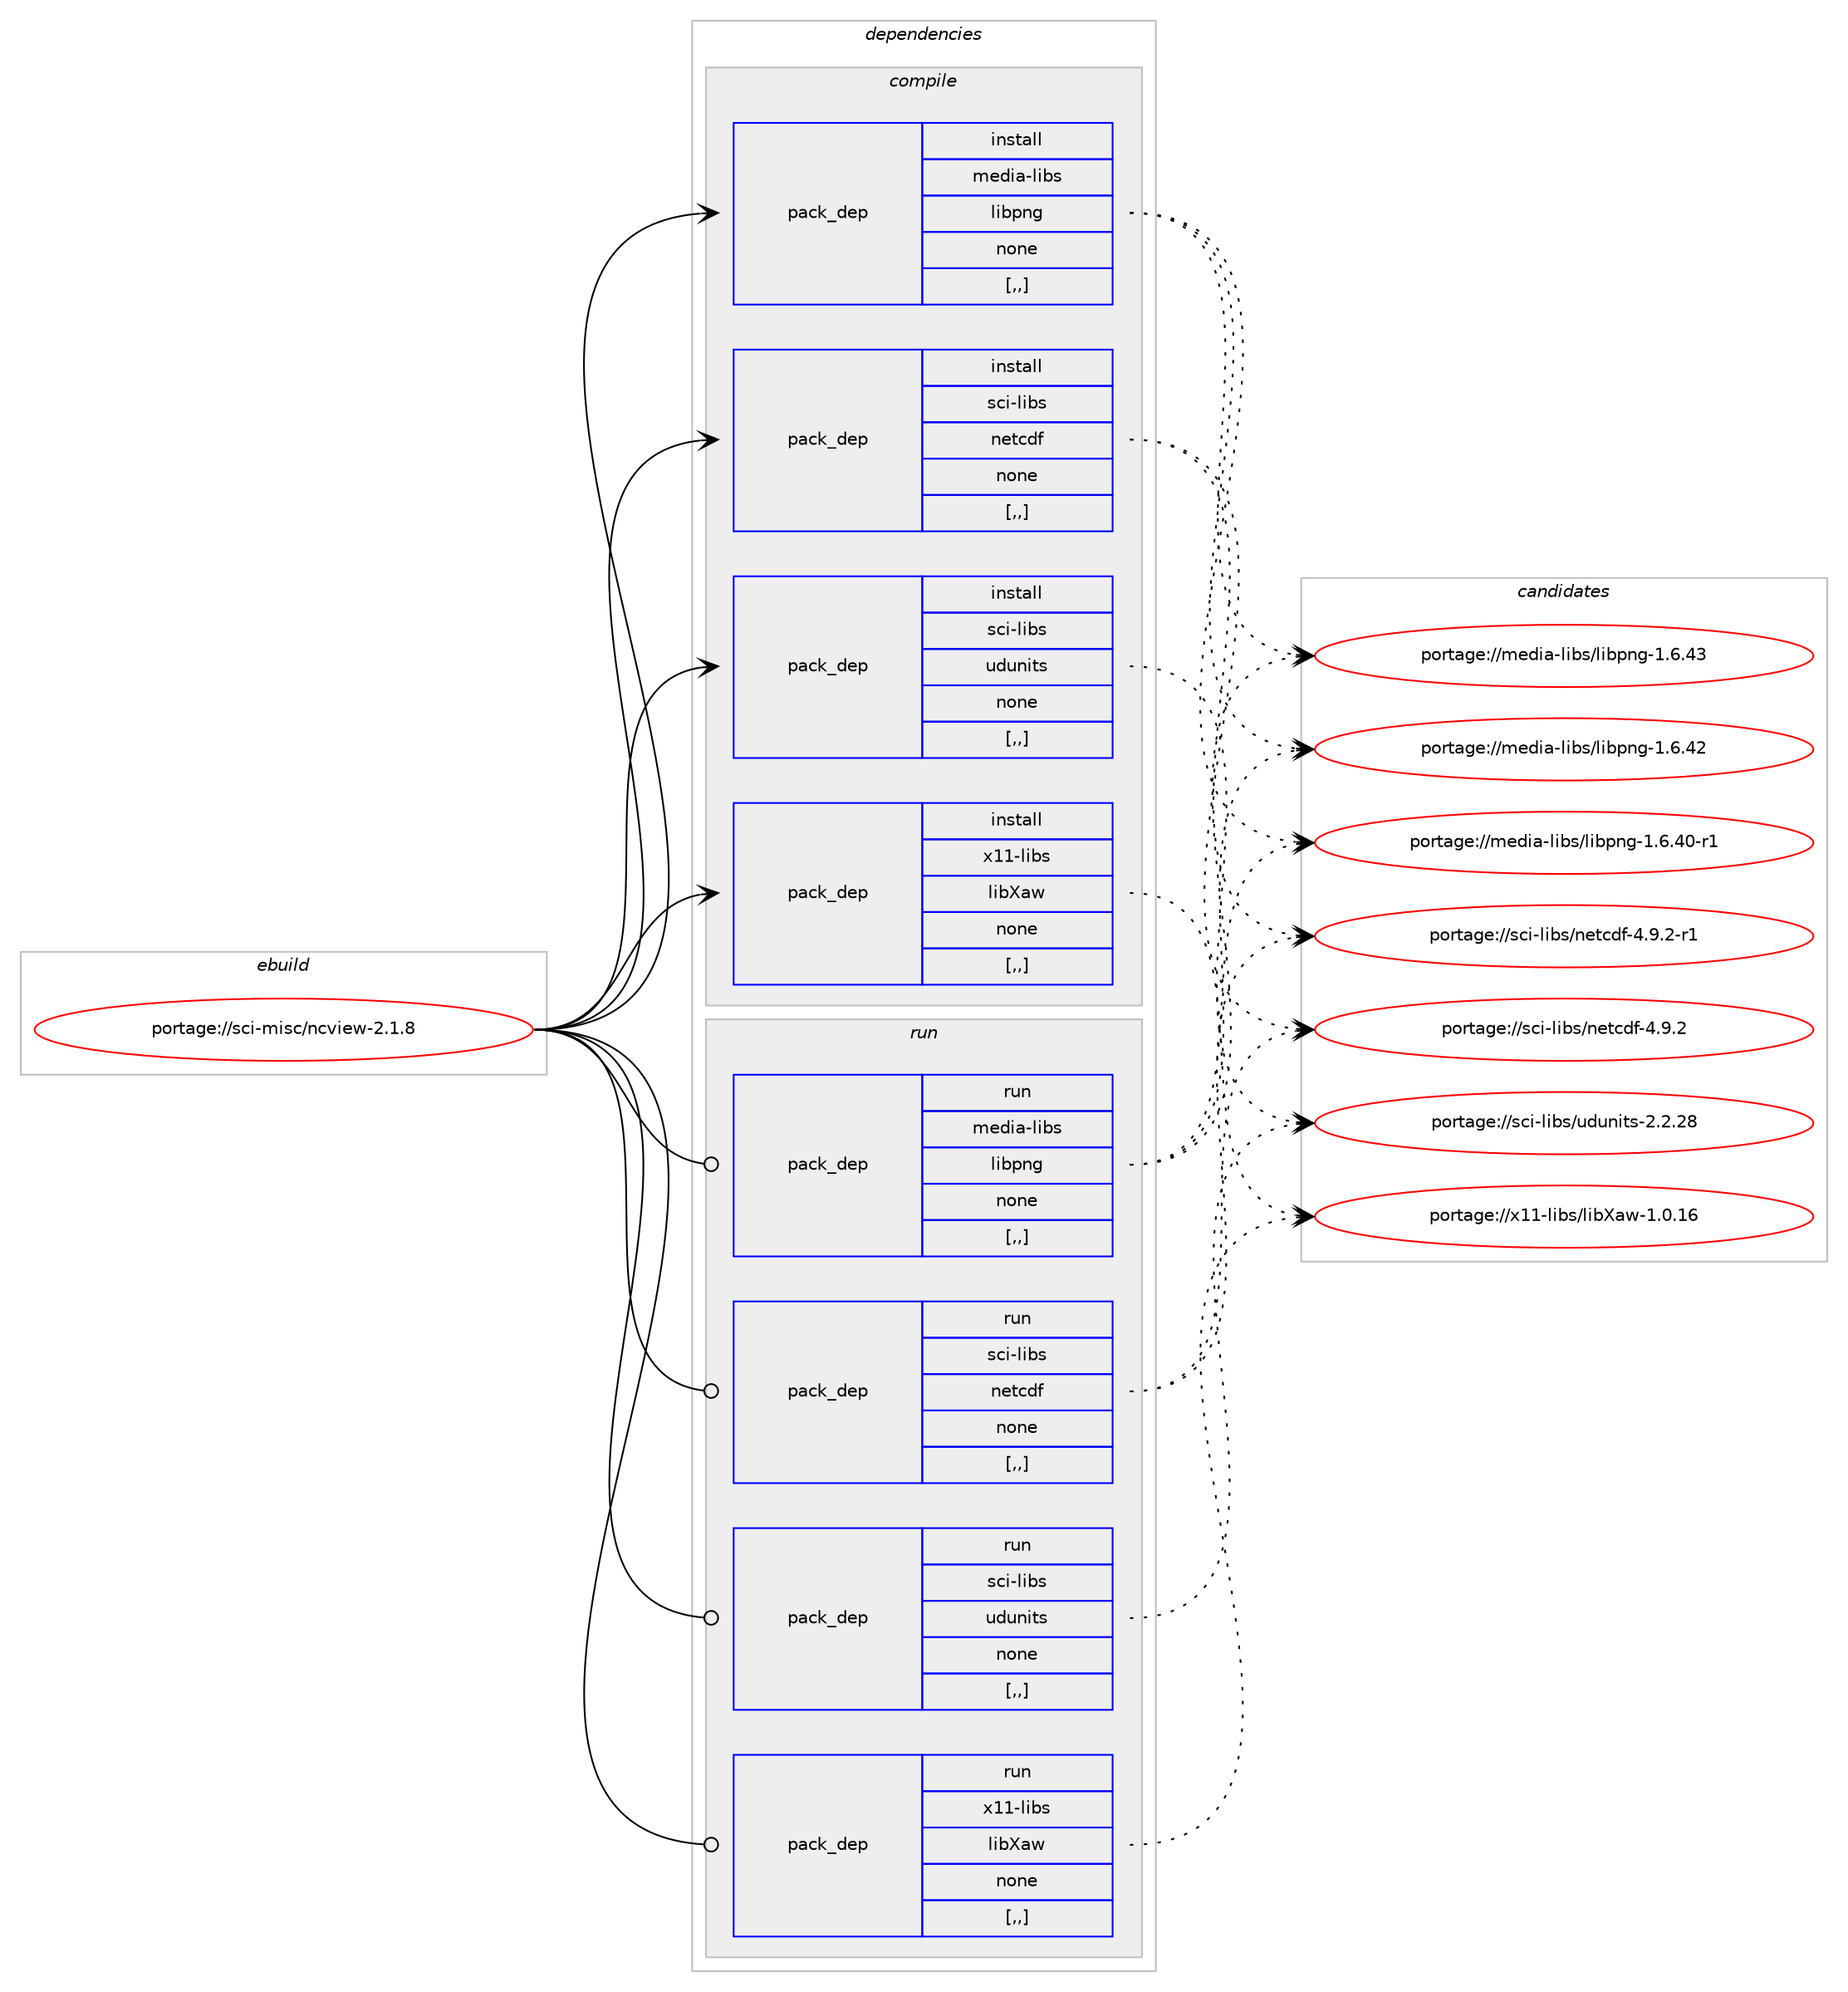 digraph prolog {

# *************
# Graph options
# *************

newrank=true;
concentrate=true;
compound=true;
graph [rankdir=LR,fontname=Helvetica,fontsize=10,ranksep=1.5];#, ranksep=2.5, nodesep=0.2];
edge  [arrowhead=vee];
node  [fontname=Helvetica,fontsize=10];

# **********
# The ebuild
# **********

subgraph cluster_leftcol {
color=gray;
label=<<i>ebuild</i>>;
id [label="portage://sci-misc/ncview-2.1.8", color=red, width=4, href="../sci-misc/ncview-2.1.8.svg"];
}

# ****************
# The dependencies
# ****************

subgraph cluster_midcol {
color=gray;
label=<<i>dependencies</i>>;
subgraph cluster_compile {
fillcolor="#eeeeee";
style=filled;
label=<<i>compile</i>>;
subgraph pack298827 {
dependency410645 [label=<<TABLE BORDER="0" CELLBORDER="1" CELLSPACING="0" CELLPADDING="4" WIDTH="220"><TR><TD ROWSPAN="6" CELLPADDING="30">pack_dep</TD></TR><TR><TD WIDTH="110">install</TD></TR><TR><TD>media-libs</TD></TR><TR><TD>libpng</TD></TR><TR><TD>none</TD></TR><TR><TD>[,,]</TD></TR></TABLE>>, shape=none, color=blue];
}
id:e -> dependency410645:w [weight=20,style="solid",arrowhead="vee"];
subgraph pack298828 {
dependency410646 [label=<<TABLE BORDER="0" CELLBORDER="1" CELLSPACING="0" CELLPADDING="4" WIDTH="220"><TR><TD ROWSPAN="6" CELLPADDING="30">pack_dep</TD></TR><TR><TD WIDTH="110">install</TD></TR><TR><TD>sci-libs</TD></TR><TR><TD>netcdf</TD></TR><TR><TD>none</TD></TR><TR><TD>[,,]</TD></TR></TABLE>>, shape=none, color=blue];
}
id:e -> dependency410646:w [weight=20,style="solid",arrowhead="vee"];
subgraph pack298829 {
dependency410647 [label=<<TABLE BORDER="0" CELLBORDER="1" CELLSPACING="0" CELLPADDING="4" WIDTH="220"><TR><TD ROWSPAN="6" CELLPADDING="30">pack_dep</TD></TR><TR><TD WIDTH="110">install</TD></TR><TR><TD>sci-libs</TD></TR><TR><TD>udunits</TD></TR><TR><TD>none</TD></TR><TR><TD>[,,]</TD></TR></TABLE>>, shape=none, color=blue];
}
id:e -> dependency410647:w [weight=20,style="solid",arrowhead="vee"];
subgraph pack298830 {
dependency410648 [label=<<TABLE BORDER="0" CELLBORDER="1" CELLSPACING="0" CELLPADDING="4" WIDTH="220"><TR><TD ROWSPAN="6" CELLPADDING="30">pack_dep</TD></TR><TR><TD WIDTH="110">install</TD></TR><TR><TD>x11-libs</TD></TR><TR><TD>libXaw</TD></TR><TR><TD>none</TD></TR><TR><TD>[,,]</TD></TR></TABLE>>, shape=none, color=blue];
}
id:e -> dependency410648:w [weight=20,style="solid",arrowhead="vee"];
}
subgraph cluster_compileandrun {
fillcolor="#eeeeee";
style=filled;
label=<<i>compile and run</i>>;
}
subgraph cluster_run {
fillcolor="#eeeeee";
style=filled;
label=<<i>run</i>>;
subgraph pack298831 {
dependency410649 [label=<<TABLE BORDER="0" CELLBORDER="1" CELLSPACING="0" CELLPADDING="4" WIDTH="220"><TR><TD ROWSPAN="6" CELLPADDING="30">pack_dep</TD></TR><TR><TD WIDTH="110">run</TD></TR><TR><TD>media-libs</TD></TR><TR><TD>libpng</TD></TR><TR><TD>none</TD></TR><TR><TD>[,,]</TD></TR></TABLE>>, shape=none, color=blue];
}
id:e -> dependency410649:w [weight=20,style="solid",arrowhead="odot"];
subgraph pack298832 {
dependency410650 [label=<<TABLE BORDER="0" CELLBORDER="1" CELLSPACING="0" CELLPADDING="4" WIDTH="220"><TR><TD ROWSPAN="6" CELLPADDING="30">pack_dep</TD></TR><TR><TD WIDTH="110">run</TD></TR><TR><TD>sci-libs</TD></TR><TR><TD>netcdf</TD></TR><TR><TD>none</TD></TR><TR><TD>[,,]</TD></TR></TABLE>>, shape=none, color=blue];
}
id:e -> dependency410650:w [weight=20,style="solid",arrowhead="odot"];
subgraph pack298833 {
dependency410651 [label=<<TABLE BORDER="0" CELLBORDER="1" CELLSPACING="0" CELLPADDING="4" WIDTH="220"><TR><TD ROWSPAN="6" CELLPADDING="30">pack_dep</TD></TR><TR><TD WIDTH="110">run</TD></TR><TR><TD>sci-libs</TD></TR><TR><TD>udunits</TD></TR><TR><TD>none</TD></TR><TR><TD>[,,]</TD></TR></TABLE>>, shape=none, color=blue];
}
id:e -> dependency410651:w [weight=20,style="solid",arrowhead="odot"];
subgraph pack298834 {
dependency410652 [label=<<TABLE BORDER="0" CELLBORDER="1" CELLSPACING="0" CELLPADDING="4" WIDTH="220"><TR><TD ROWSPAN="6" CELLPADDING="30">pack_dep</TD></TR><TR><TD WIDTH="110">run</TD></TR><TR><TD>x11-libs</TD></TR><TR><TD>libXaw</TD></TR><TR><TD>none</TD></TR><TR><TD>[,,]</TD></TR></TABLE>>, shape=none, color=blue];
}
id:e -> dependency410652:w [weight=20,style="solid",arrowhead="odot"];
}
}

# **************
# The candidates
# **************

subgraph cluster_choices {
rank=same;
color=gray;
label=<<i>candidates</i>>;

subgraph choice298827 {
color=black;
nodesep=1;
choice109101100105974510810598115471081059811211010345494654465251 [label="portage://media-libs/libpng-1.6.43", color=red, width=4,href="../media-libs/libpng-1.6.43.svg"];
choice109101100105974510810598115471081059811211010345494654465250 [label="portage://media-libs/libpng-1.6.42", color=red, width=4,href="../media-libs/libpng-1.6.42.svg"];
choice1091011001059745108105981154710810598112110103454946544652484511449 [label="portage://media-libs/libpng-1.6.40-r1", color=red, width=4,href="../media-libs/libpng-1.6.40-r1.svg"];
dependency410645:e -> choice109101100105974510810598115471081059811211010345494654465251:w [style=dotted,weight="100"];
dependency410645:e -> choice109101100105974510810598115471081059811211010345494654465250:w [style=dotted,weight="100"];
dependency410645:e -> choice1091011001059745108105981154710810598112110103454946544652484511449:w [style=dotted,weight="100"];
}
subgraph choice298828 {
color=black;
nodesep=1;
choice11599105451081059811547110101116991001024552465746504511449 [label="portage://sci-libs/netcdf-4.9.2-r1", color=red, width=4,href="../sci-libs/netcdf-4.9.2-r1.svg"];
choice1159910545108105981154711010111699100102455246574650 [label="portage://sci-libs/netcdf-4.9.2", color=red, width=4,href="../sci-libs/netcdf-4.9.2.svg"];
dependency410646:e -> choice11599105451081059811547110101116991001024552465746504511449:w [style=dotted,weight="100"];
dependency410646:e -> choice1159910545108105981154711010111699100102455246574650:w [style=dotted,weight="100"];
}
subgraph choice298829 {
color=black;
nodesep=1;
choice1159910545108105981154711710011711010511611545504650465056 [label="portage://sci-libs/udunits-2.2.28", color=red, width=4,href="../sci-libs/udunits-2.2.28.svg"];
dependency410647:e -> choice1159910545108105981154711710011711010511611545504650465056:w [style=dotted,weight="100"];
}
subgraph choice298830 {
color=black;
nodesep=1;
choice120494945108105981154710810598889711945494648464954 [label="portage://x11-libs/libXaw-1.0.16", color=red, width=4,href="../x11-libs/libXaw-1.0.16.svg"];
dependency410648:e -> choice120494945108105981154710810598889711945494648464954:w [style=dotted,weight="100"];
}
subgraph choice298831 {
color=black;
nodesep=1;
choice109101100105974510810598115471081059811211010345494654465251 [label="portage://media-libs/libpng-1.6.43", color=red, width=4,href="../media-libs/libpng-1.6.43.svg"];
choice109101100105974510810598115471081059811211010345494654465250 [label="portage://media-libs/libpng-1.6.42", color=red, width=4,href="../media-libs/libpng-1.6.42.svg"];
choice1091011001059745108105981154710810598112110103454946544652484511449 [label="portage://media-libs/libpng-1.6.40-r1", color=red, width=4,href="../media-libs/libpng-1.6.40-r1.svg"];
dependency410649:e -> choice109101100105974510810598115471081059811211010345494654465251:w [style=dotted,weight="100"];
dependency410649:e -> choice109101100105974510810598115471081059811211010345494654465250:w [style=dotted,weight="100"];
dependency410649:e -> choice1091011001059745108105981154710810598112110103454946544652484511449:w [style=dotted,weight="100"];
}
subgraph choice298832 {
color=black;
nodesep=1;
choice11599105451081059811547110101116991001024552465746504511449 [label="portage://sci-libs/netcdf-4.9.2-r1", color=red, width=4,href="../sci-libs/netcdf-4.9.2-r1.svg"];
choice1159910545108105981154711010111699100102455246574650 [label="portage://sci-libs/netcdf-4.9.2", color=red, width=4,href="../sci-libs/netcdf-4.9.2.svg"];
dependency410650:e -> choice11599105451081059811547110101116991001024552465746504511449:w [style=dotted,weight="100"];
dependency410650:e -> choice1159910545108105981154711010111699100102455246574650:w [style=dotted,weight="100"];
}
subgraph choice298833 {
color=black;
nodesep=1;
choice1159910545108105981154711710011711010511611545504650465056 [label="portage://sci-libs/udunits-2.2.28", color=red, width=4,href="../sci-libs/udunits-2.2.28.svg"];
dependency410651:e -> choice1159910545108105981154711710011711010511611545504650465056:w [style=dotted,weight="100"];
}
subgraph choice298834 {
color=black;
nodesep=1;
choice120494945108105981154710810598889711945494648464954 [label="portage://x11-libs/libXaw-1.0.16", color=red, width=4,href="../x11-libs/libXaw-1.0.16.svg"];
dependency410652:e -> choice120494945108105981154710810598889711945494648464954:w [style=dotted,weight="100"];
}
}

}
